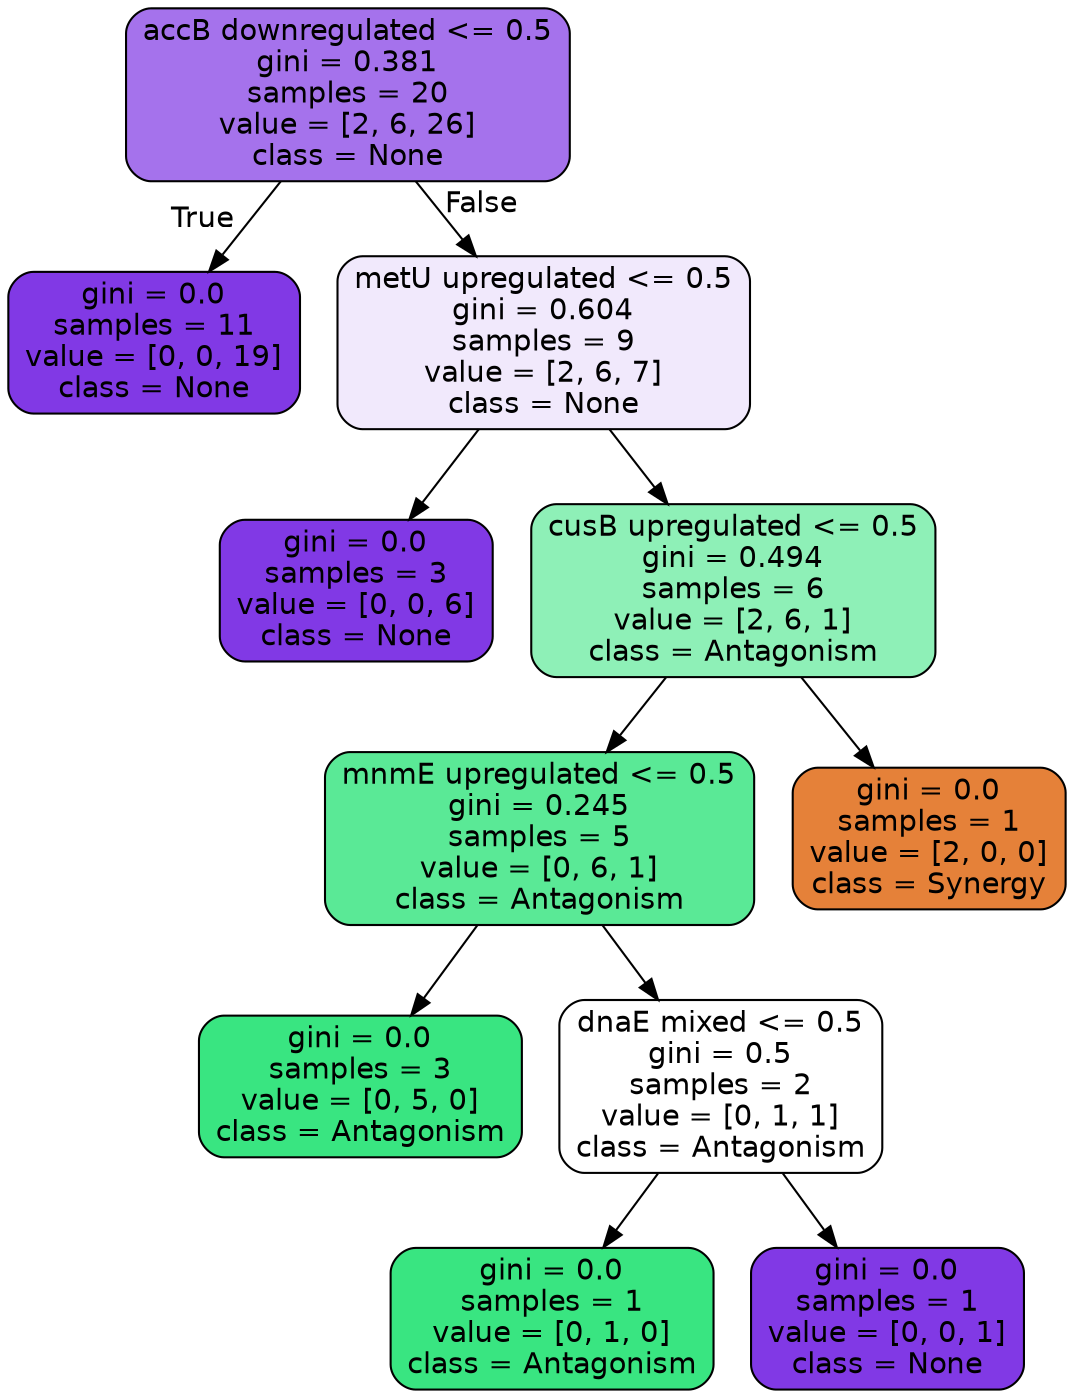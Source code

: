 digraph Tree {
node [shape=box, style="filled, rounded", color="black", fontname=helvetica] ;
edge [fontname=helvetica] ;
0 [label="accB downregulated <= 0.5\ngini = 0.381\nsamples = 20\nvalue = [2, 6, 26]\nclass = None", fillcolor="#a572ec"] ;
1 [label="gini = 0.0\nsamples = 11\nvalue = [0, 0, 19]\nclass = None", fillcolor="#8139e5"] ;
0 -> 1 [labeldistance=2.5, labelangle=45, headlabel="True"] ;
2 [label="metU upregulated <= 0.5\ngini = 0.604\nsamples = 9\nvalue = [2, 6, 7]\nclass = None", fillcolor="#f1e9fc"] ;
0 -> 2 [labeldistance=2.5, labelangle=-45, headlabel="False"] ;
3 [label="gini = 0.0\nsamples = 3\nvalue = [0, 0, 6]\nclass = None", fillcolor="#8139e5"] ;
2 -> 3 ;
4 [label="cusB upregulated <= 0.5\ngini = 0.494\nsamples = 6\nvalue = [2, 6, 1]\nclass = Antagonism", fillcolor="#8ef0b7"] ;
2 -> 4 ;
5 [label="mnmE upregulated <= 0.5\ngini = 0.245\nsamples = 5\nvalue = [0, 6, 1]\nclass = Antagonism", fillcolor="#5ae996"] ;
4 -> 5 ;
6 [label="gini = 0.0\nsamples = 3\nvalue = [0, 5, 0]\nclass = Antagonism", fillcolor="#39e581"] ;
5 -> 6 ;
7 [label="dnaE mixed <= 0.5\ngini = 0.5\nsamples = 2\nvalue = [0, 1, 1]\nclass = Antagonism", fillcolor="#ffffff"] ;
5 -> 7 ;
8 [label="gini = 0.0\nsamples = 1\nvalue = [0, 1, 0]\nclass = Antagonism", fillcolor="#39e581"] ;
7 -> 8 ;
9 [label="gini = 0.0\nsamples = 1\nvalue = [0, 0, 1]\nclass = None", fillcolor="#8139e5"] ;
7 -> 9 ;
10 [label="gini = 0.0\nsamples = 1\nvalue = [2, 0, 0]\nclass = Synergy", fillcolor="#e58139"] ;
4 -> 10 ;
}